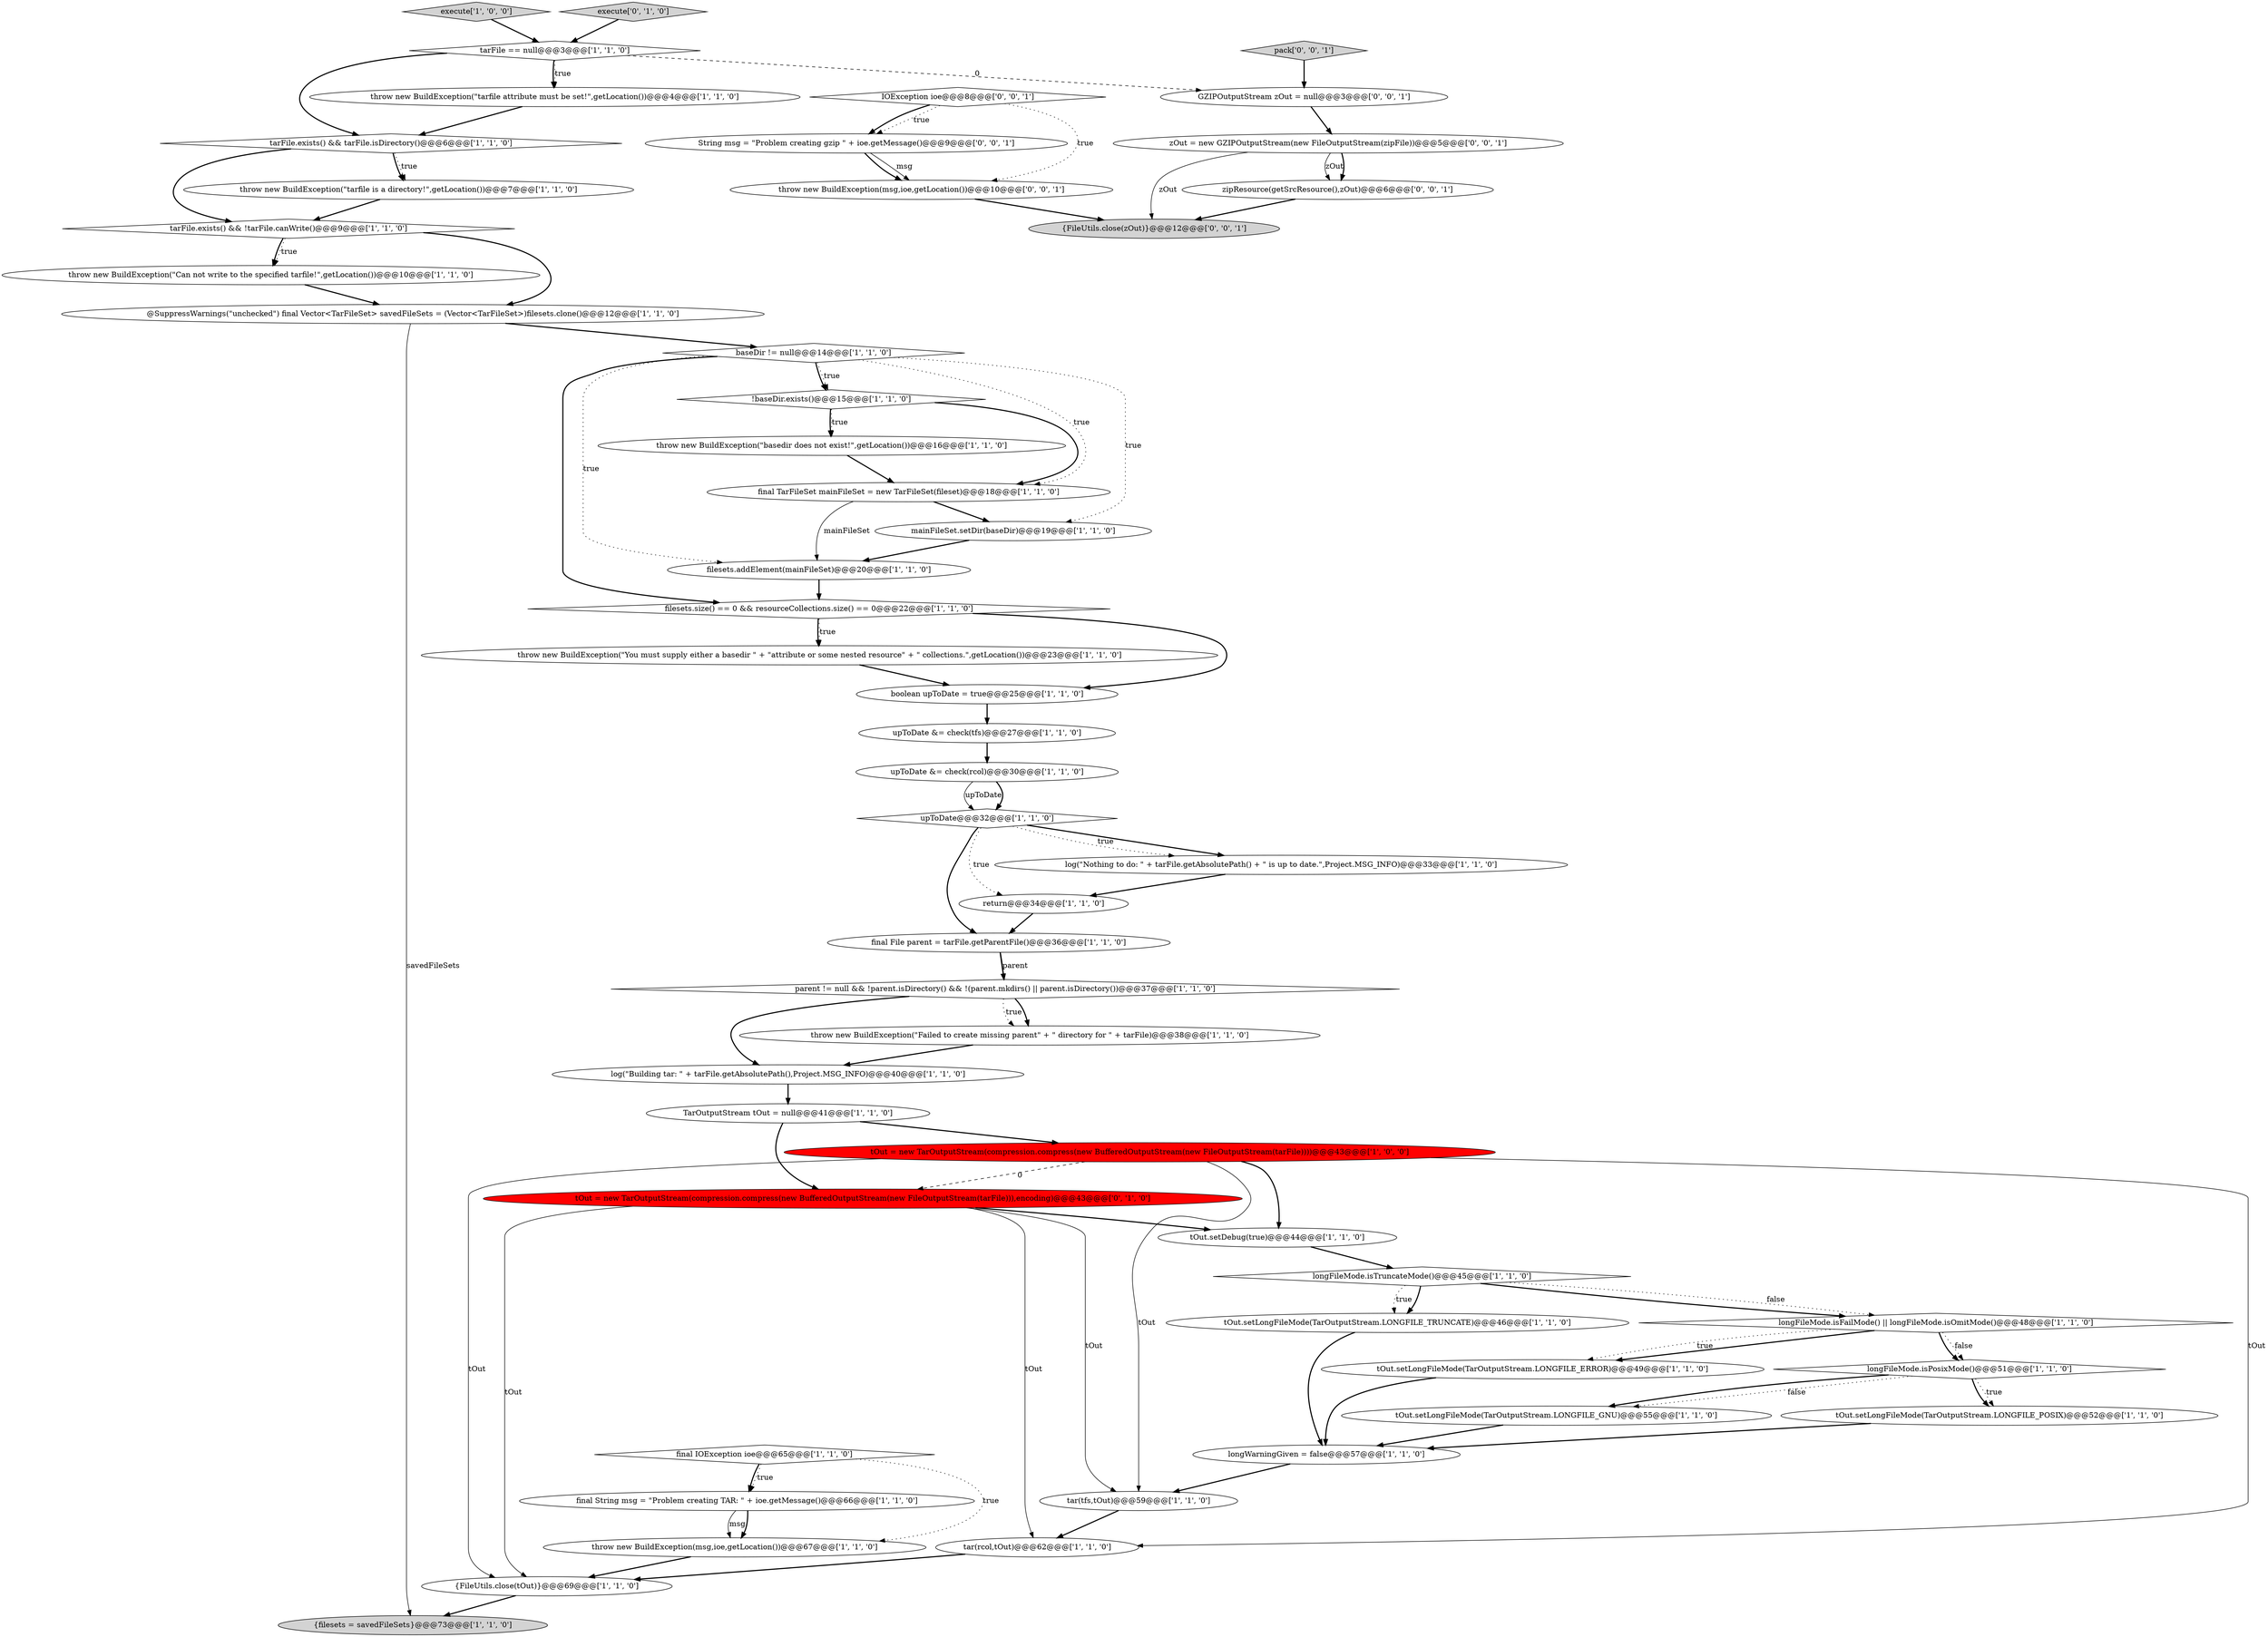 digraph {
22 [style = filled, label = "log(\"Nothing to do: \" + tarFile.getAbsolutePath() + \" is up to date.\",Project.MSG_INFO)@@@33@@@['1', '1', '0']", fillcolor = white, shape = ellipse image = "AAA0AAABBB1BBB"];
37 [style = filled, label = "{filesets = savedFileSets}@@@73@@@['1', '1', '0']", fillcolor = lightgray, shape = ellipse image = "AAA0AAABBB1BBB"];
7 [style = filled, label = "tOut.setDebug(true)@@@44@@@['1', '1', '0']", fillcolor = white, shape = ellipse image = "AAA0AAABBB1BBB"];
27 [style = filled, label = "return@@@34@@@['1', '1', '0']", fillcolor = white, shape = ellipse image = "AAA0AAABBB1BBB"];
11 [style = filled, label = "throw new BuildException(\"tarfile is a directory!\",getLocation())@@@7@@@['1', '1', '0']", fillcolor = white, shape = ellipse image = "AAA0AAABBB1BBB"];
13 [style = filled, label = "execute['1', '0', '0']", fillcolor = lightgray, shape = diamond image = "AAA0AAABBB1BBB"];
42 [style = filled, label = "final TarFileSet mainFileSet = new TarFileSet(fileset)@@@18@@@['1', '1', '0']", fillcolor = white, shape = ellipse image = "AAA0AAABBB1BBB"];
49 [style = filled, label = "IOException ioe@@@8@@@['0', '0', '1']", fillcolor = white, shape = diamond image = "AAA0AAABBB3BBB"];
50 [style = filled, label = "pack['0', '0', '1']", fillcolor = lightgray, shape = diamond image = "AAA0AAABBB3BBB"];
1 [style = filled, label = "throw new BuildException(msg,ioe,getLocation())@@@67@@@['1', '1', '0']", fillcolor = white, shape = ellipse image = "AAA0AAABBB1BBB"];
36 [style = filled, label = "final String msg = \"Problem creating TAR: \" + ioe.getMessage()@@@66@@@['1', '1', '0']", fillcolor = white, shape = ellipse image = "AAA0AAABBB1BBB"];
51 [style = filled, label = "throw new BuildException(msg,ioe,getLocation())@@@10@@@['0', '0', '1']", fillcolor = white, shape = ellipse image = "AAA0AAABBB3BBB"];
31 [style = filled, label = "upToDate &= check(rcol)@@@30@@@['1', '1', '0']", fillcolor = white, shape = ellipse image = "AAA0AAABBB1BBB"];
2 [style = filled, label = "tarFile.exists() && tarFile.isDirectory()@@@6@@@['1', '1', '0']", fillcolor = white, shape = diamond image = "AAA0AAABBB1BBB"];
12 [style = filled, label = "longFileMode.isTruncateMode()@@@45@@@['1', '1', '0']", fillcolor = white, shape = diamond image = "AAA0AAABBB1BBB"];
4 [style = filled, label = "longFileMode.isPosixMode()@@@51@@@['1', '1', '0']", fillcolor = white, shape = diamond image = "AAA0AAABBB1BBB"];
6 [style = filled, label = "throw new BuildException(\"Can not write to the specified tarfile!\",getLocation())@@@10@@@['1', '1', '0']", fillcolor = white, shape = ellipse image = "AAA0AAABBB1BBB"];
53 [style = filled, label = "{FileUtils.close(zOut)}@@@12@@@['0', '0', '1']", fillcolor = lightgray, shape = ellipse image = "AAA0AAABBB3BBB"];
34 [style = filled, label = "tOut = new TarOutputStream(compression.compress(new BufferedOutputStream(new FileOutputStream(tarFile))))@@@43@@@['1', '0', '0']", fillcolor = red, shape = ellipse image = "AAA1AAABBB1BBB"];
16 [style = filled, label = "tarFile.exists() && !tarFile.canWrite()@@@9@@@['1', '1', '0']", fillcolor = white, shape = diamond image = "AAA0AAABBB1BBB"];
43 [style = filled, label = "mainFileSet.setDir(baseDir)@@@19@@@['1', '1', '0']", fillcolor = white, shape = ellipse image = "AAA0AAABBB1BBB"];
38 [style = filled, label = "log(\"Building tar: \" + tarFile.getAbsolutePath(),Project.MSG_INFO)@@@40@@@['1', '1', '0']", fillcolor = white, shape = ellipse image = "AAA0AAABBB1BBB"];
18 [style = filled, label = "tar(rcol,tOut)@@@62@@@['1', '1', '0']", fillcolor = white, shape = ellipse image = "AAA0AAABBB1BBB"];
45 [style = filled, label = "execute['0', '1', '0']", fillcolor = lightgray, shape = diamond image = "AAA0AAABBB2BBB"];
10 [style = filled, label = "upToDate@@@32@@@['1', '1', '0']", fillcolor = white, shape = diamond image = "AAA0AAABBB1BBB"];
9 [style = filled, label = "filesets.size() == 0 && resourceCollections.size() == 0@@@22@@@['1', '1', '0']", fillcolor = white, shape = diamond image = "AAA0AAABBB1BBB"];
46 [style = filled, label = "zOut = new GZIPOutputStream(new FileOutputStream(zipFile))@@@5@@@['0', '0', '1']", fillcolor = white, shape = ellipse image = "AAA0AAABBB3BBB"];
40 [style = filled, label = "tarFile == null@@@3@@@['1', '1', '0']", fillcolor = white, shape = diamond image = "AAA0AAABBB1BBB"];
14 [style = filled, label = "throw new BuildException(\"You must supply either a basedir \" + \"attribute or some nested resource\" + \" collections.\",getLocation())@@@23@@@['1', '1', '0']", fillcolor = white, shape = ellipse image = "AAA0AAABBB1BBB"];
30 [style = filled, label = "tOut.setLongFileMode(TarOutputStream.LONGFILE_ERROR)@@@49@@@['1', '1', '0']", fillcolor = white, shape = ellipse image = "AAA0AAABBB1BBB"];
5 [style = filled, label = "tOut.setLongFileMode(TarOutputStream.LONGFILE_TRUNCATE)@@@46@@@['1', '1', '0']", fillcolor = white, shape = ellipse image = "AAA0AAABBB1BBB"];
25 [style = filled, label = "filesets.addElement(mainFileSet)@@@20@@@['1', '1', '0']", fillcolor = white, shape = ellipse image = "AAA0AAABBB1BBB"];
26 [style = filled, label = "tar(tfs,tOut)@@@59@@@['1', '1', '0']", fillcolor = white, shape = ellipse image = "AAA0AAABBB1BBB"];
48 [style = filled, label = "GZIPOutputStream zOut = null@@@3@@@['0', '0', '1']", fillcolor = white, shape = ellipse image = "AAA0AAABBB3BBB"];
44 [style = filled, label = "tOut = new TarOutputStream(compression.compress(new BufferedOutputStream(new FileOutputStream(tarFile))),encoding)@@@43@@@['0', '1', '0']", fillcolor = red, shape = ellipse image = "AAA1AAABBB2BBB"];
15 [style = filled, label = "parent != null && !parent.isDirectory() && !(parent.mkdirs() || parent.isDirectory())@@@37@@@['1', '1', '0']", fillcolor = white, shape = diamond image = "AAA0AAABBB1BBB"];
32 [style = filled, label = "throw new BuildException(\"Failed to create missing parent\" + \" directory for \" + tarFile)@@@38@@@['1', '1', '0']", fillcolor = white, shape = ellipse image = "AAA0AAABBB1BBB"];
39 [style = filled, label = "final IOException ioe@@@65@@@['1', '1', '0']", fillcolor = white, shape = diamond image = "AAA0AAABBB1BBB"];
23 [style = filled, label = "longWarningGiven = false@@@57@@@['1', '1', '0']", fillcolor = white, shape = ellipse image = "AAA0AAABBB1BBB"];
17 [style = filled, label = "upToDate &= check(tfs)@@@27@@@['1', '1', '0']", fillcolor = white, shape = ellipse image = "AAA0AAABBB1BBB"];
24 [style = filled, label = "throw new BuildException(\"basedir does not exist!\",getLocation())@@@16@@@['1', '1', '0']", fillcolor = white, shape = ellipse image = "AAA0AAABBB1BBB"];
47 [style = filled, label = "zipResource(getSrcResource(),zOut)@@@6@@@['0', '0', '1']", fillcolor = white, shape = ellipse image = "AAA0AAABBB3BBB"];
20 [style = filled, label = "TarOutputStream tOut = null@@@41@@@['1', '1', '0']", fillcolor = white, shape = ellipse image = "AAA0AAABBB1BBB"];
52 [style = filled, label = "String msg = \"Problem creating gzip \" + ioe.getMessage()@@@9@@@['0', '0', '1']", fillcolor = white, shape = ellipse image = "AAA0AAABBB3BBB"];
29 [style = filled, label = "final File parent = tarFile.getParentFile()@@@36@@@['1', '1', '0']", fillcolor = white, shape = ellipse image = "AAA0AAABBB1BBB"];
3 [style = filled, label = "boolean upToDate = true@@@25@@@['1', '1', '0']", fillcolor = white, shape = ellipse image = "AAA0AAABBB1BBB"];
19 [style = filled, label = "baseDir != null@@@14@@@['1', '1', '0']", fillcolor = white, shape = diamond image = "AAA0AAABBB1BBB"];
0 [style = filled, label = "longFileMode.isFailMode() || longFileMode.isOmitMode()@@@48@@@['1', '1', '0']", fillcolor = white, shape = diamond image = "AAA0AAABBB1BBB"];
33 [style = filled, label = "throw new BuildException(\"tarfile attribute must be set!\",getLocation())@@@4@@@['1', '1', '0']", fillcolor = white, shape = ellipse image = "AAA0AAABBB1BBB"];
35 [style = filled, label = "tOut.setLongFileMode(TarOutputStream.LONGFILE_POSIX)@@@52@@@['1', '1', '0']", fillcolor = white, shape = ellipse image = "AAA0AAABBB1BBB"];
28 [style = filled, label = "tOut.setLongFileMode(TarOutputStream.LONGFILE_GNU)@@@55@@@['1', '1', '0']", fillcolor = white, shape = ellipse image = "AAA0AAABBB1BBB"];
21 [style = filled, label = "!baseDir.exists()@@@15@@@['1', '1', '0']", fillcolor = white, shape = diamond image = "AAA0AAABBB1BBB"];
41 [style = filled, label = "@SuppressWarnings(\"unchecked\") final Vector<TarFileSet> savedFileSets = (Vector<TarFileSet>)filesets.clone()@@@12@@@['1', '1', '0']", fillcolor = white, shape = ellipse image = "AAA0AAABBB1BBB"];
8 [style = filled, label = "{FileUtils.close(tOut)}@@@69@@@['1', '1', '0']", fillcolor = white, shape = ellipse image = "AAA0AAABBB1BBB"];
40->2 [style = bold, label=""];
14->3 [style = bold, label=""];
0->30 [style = bold, label=""];
29->15 [style = bold, label=""];
39->36 [style = dotted, label="true"];
21->42 [style = bold, label=""];
12->5 [style = bold, label=""];
44->18 [style = solid, label="tOut"];
41->19 [style = bold, label=""];
44->7 [style = bold, label=""];
51->53 [style = bold, label=""];
21->24 [style = bold, label=""];
2->11 [style = dotted, label="true"];
16->41 [style = bold, label=""];
36->1 [style = solid, label="msg"];
35->23 [style = bold, label=""];
21->24 [style = dotted, label="true"];
19->9 [style = bold, label=""];
6->41 [style = bold, label=""];
34->8 [style = solid, label="tOut"];
9->14 [style = bold, label=""];
2->16 [style = bold, label=""];
11->16 [style = bold, label=""];
47->53 [style = bold, label=""];
15->38 [style = bold, label=""];
4->28 [style = dotted, label="false"];
5->23 [style = bold, label=""];
20->34 [style = bold, label=""];
16->6 [style = bold, label=""];
4->35 [style = dotted, label="true"];
19->21 [style = dotted, label="true"];
13->40 [style = bold, label=""];
34->18 [style = solid, label="tOut"];
49->51 [style = dotted, label="true"];
42->25 [style = solid, label="mainFileSet"];
27->29 [style = bold, label=""];
52->51 [style = bold, label=""];
31->10 [style = solid, label="upToDate"];
44->8 [style = solid, label="tOut"];
46->53 [style = solid, label="zOut"];
38->20 [style = bold, label=""];
1->8 [style = bold, label=""];
34->26 [style = solid, label="tOut"];
25->9 [style = bold, label=""];
0->4 [style = dotted, label="false"];
50->48 [style = bold, label=""];
19->42 [style = dotted, label="true"];
0->30 [style = dotted, label="true"];
34->44 [style = dashed, label="0"];
15->32 [style = dotted, label="true"];
40->48 [style = dashed, label="0"];
48->46 [style = bold, label=""];
40->33 [style = bold, label=""];
49->52 [style = dotted, label="true"];
31->10 [style = bold, label=""];
28->23 [style = bold, label=""];
46->47 [style = solid, label="zOut"];
19->43 [style = dotted, label="true"];
9->3 [style = bold, label=""];
3->17 [style = bold, label=""];
18->8 [style = bold, label=""];
8->37 [style = bold, label=""];
39->1 [style = dotted, label="true"];
2->11 [style = bold, label=""];
33->2 [style = bold, label=""];
45->40 [style = bold, label=""];
24->42 [style = bold, label=""];
19->21 [style = bold, label=""];
10->22 [style = bold, label=""];
4->35 [style = bold, label=""];
19->25 [style = dotted, label="true"];
42->43 [style = bold, label=""];
40->33 [style = dotted, label="true"];
7->12 [style = bold, label=""];
17->31 [style = bold, label=""];
29->15 [style = solid, label="parent"];
30->23 [style = bold, label=""];
12->0 [style = dotted, label="false"];
23->26 [style = bold, label=""];
41->37 [style = solid, label="savedFileSets"];
34->7 [style = bold, label=""];
46->47 [style = bold, label=""];
12->0 [style = bold, label=""];
44->26 [style = solid, label="tOut"];
36->1 [style = bold, label=""];
9->14 [style = dotted, label="true"];
4->28 [style = bold, label=""];
20->44 [style = bold, label=""];
32->38 [style = bold, label=""];
52->51 [style = solid, label="msg"];
49->52 [style = bold, label=""];
10->29 [style = bold, label=""];
22->27 [style = bold, label=""];
12->5 [style = dotted, label="true"];
0->4 [style = bold, label=""];
10->22 [style = dotted, label="true"];
10->27 [style = dotted, label="true"];
43->25 [style = bold, label=""];
15->32 [style = bold, label=""];
39->36 [style = bold, label=""];
16->6 [style = dotted, label="true"];
26->18 [style = bold, label=""];
}
